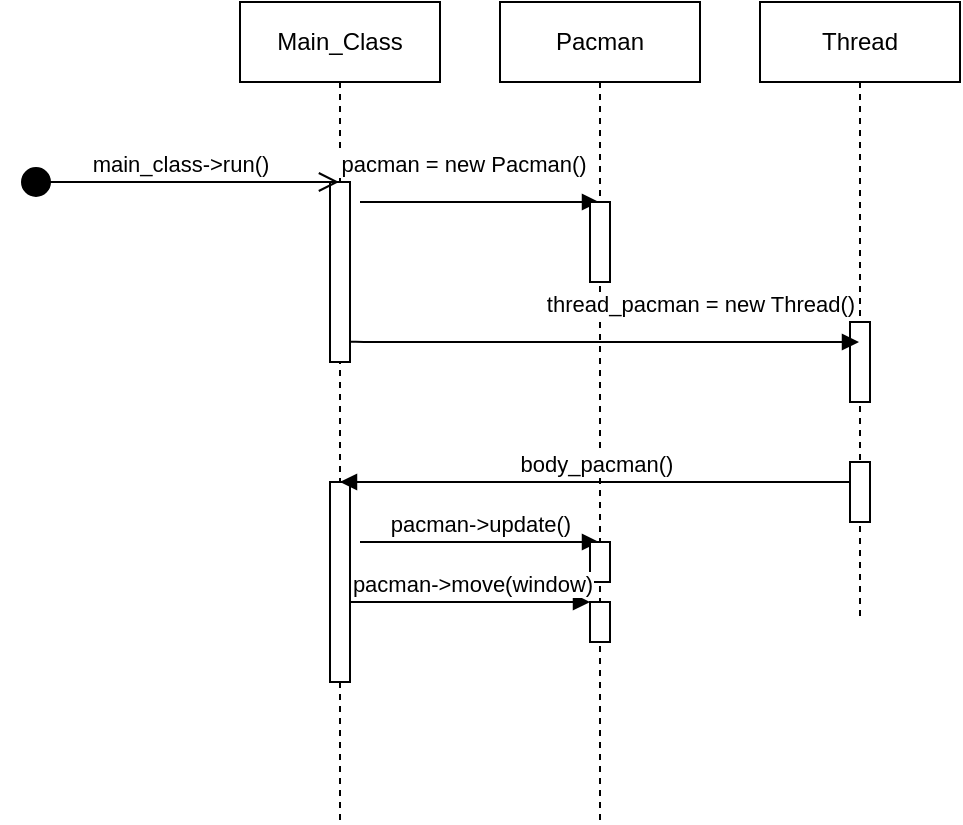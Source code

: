 <mxfile>
    <diagram id="5A05ZmzQna_nABxJGc6W" name="Page-1">
        <mxGraphModel dx="609" dy="1332" grid="1" gridSize="10" guides="1" tooltips="1" connect="1" arrows="1" fold="1" page="1" pageScale="1" pageWidth="850" pageHeight="1100" math="0" shadow="0">
            <root>
                <mxCell id="0"/>
                <mxCell id="1" parent="0"/>
                <mxCell id="3" value="Main_Class" style="shape=umlLifeline;perimeter=lifelinePerimeter;whiteSpace=wrap;html=1;container=1;collapsible=0;recursiveResize=0;outlineConnect=0;size=40;" vertex="1" parent="1">
                    <mxGeometry x="210" y="-10" width="100" height="410" as="geometry"/>
                </mxCell>
                <mxCell id="5" value="" style="html=1;points=[];perimeter=orthogonalPerimeter;" vertex="1" parent="3">
                    <mxGeometry x="45" y="90" width="10" height="90" as="geometry"/>
                </mxCell>
                <mxCell id="8" value="&amp;nbsp;pacman = new Pacman()" style="html=1;verticalAlign=bottom;endArrow=block;" edge="1" parent="3" target="9">
                    <mxGeometry x="-0.163" y="10" width="80" relative="1" as="geometry">
                        <mxPoint x="60" y="100" as="sourcePoint"/>
                        <mxPoint x="140" y="100" as="targetPoint"/>
                        <mxPoint as="offset"/>
                    </mxGeometry>
                </mxCell>
                <mxCell id="19" value="" style="html=1;points=[];perimeter=orthogonalPerimeter;" vertex="1" parent="3">
                    <mxGeometry x="45" y="240" width="10" height="100" as="geometry"/>
                </mxCell>
                <mxCell id="24" value="pacman-&amp;gt;update()" style="html=1;verticalAlign=bottom;endArrow=block;" edge="1" parent="3" target="9">
                    <mxGeometry width="80" relative="1" as="geometry">
                        <mxPoint x="60" y="270" as="sourcePoint"/>
                        <mxPoint x="140" y="270" as="targetPoint"/>
                    </mxGeometry>
                </mxCell>
                <mxCell id="9" value="Pacman" style="shape=umlLifeline;perimeter=lifelinePerimeter;whiteSpace=wrap;html=1;container=1;collapsible=0;recursiveResize=0;outlineConnect=0;size=40;" vertex="1" parent="1">
                    <mxGeometry x="340" y="-10" width="100" height="410" as="geometry"/>
                </mxCell>
                <mxCell id="10" value="" style="html=1;points=[];perimeter=orthogonalPerimeter;" vertex="1" parent="9">
                    <mxGeometry x="45" y="100" width="10" height="40" as="geometry"/>
                </mxCell>
                <mxCell id="25" value="" style="html=1;points=[];perimeter=orthogonalPerimeter;" vertex="1" parent="9">
                    <mxGeometry x="45" y="270" width="10" height="20" as="geometry"/>
                </mxCell>
                <mxCell id="26" value="pacman-&amp;gt;move(window)" style="html=1;verticalAlign=bottom;endArrow=block;" edge="1" parent="9">
                    <mxGeometry width="80" relative="1" as="geometry">
                        <mxPoint x="-74.5" y="300" as="sourcePoint"/>
                        <mxPoint x="45.0" y="300" as="targetPoint"/>
                    </mxGeometry>
                </mxCell>
                <mxCell id="27" value="" style="html=1;points=[];perimeter=orthogonalPerimeter;" vertex="1" parent="9">
                    <mxGeometry x="45" y="300" width="10" height="20" as="geometry"/>
                </mxCell>
                <mxCell id="13" value="Thread" style="shape=umlLifeline;perimeter=lifelinePerimeter;whiteSpace=wrap;html=1;container=1;collapsible=0;recursiveResize=0;outlineConnect=0;size=40;" vertex="1" parent="1">
                    <mxGeometry x="470" y="-10" width="100" height="310" as="geometry"/>
                </mxCell>
                <mxCell id="14" value="" style="html=1;points=[];perimeter=orthogonalPerimeter;" vertex="1" parent="13">
                    <mxGeometry x="45" y="160" width="10" height="40" as="geometry"/>
                </mxCell>
                <mxCell id="15" value="" style="html=1;points=[];perimeter=orthogonalPerimeter;" vertex="1" parent="13">
                    <mxGeometry x="45" y="230" width="10" height="30" as="geometry"/>
                </mxCell>
                <mxCell id="12" value="thread_pacman = new Thread()" style="html=1;verticalAlign=bottom;endArrow=block;exitX=1.049;exitY=0.887;exitDx=0;exitDy=0;exitPerimeter=0;" edge="1" parent="1" source="5" target="13">
                    <mxGeometry x="0.375" y="10" width="80" relative="1" as="geometry">
                        <mxPoint x="265" y="150" as="sourcePoint"/>
                        <mxPoint x="480" y="150" as="targetPoint"/>
                        <mxPoint as="offset"/>
                        <Array as="points">
                            <mxPoint x="270" y="160"/>
                        </Array>
                    </mxGeometry>
                </mxCell>
                <mxCell id="18" value="body_pacman()" style="html=1;verticalAlign=bottom;endArrow=block;" edge="1" parent="1" source="15" target="3">
                    <mxGeometry width="80" relative="1" as="geometry">
                        <mxPoint x="300" y="190" as="sourcePoint"/>
                        <mxPoint x="380" y="190" as="targetPoint"/>
                        <Array as="points">
                            <mxPoint x="370" y="230"/>
                        </Array>
                    </mxGeometry>
                </mxCell>
                <mxCell id="23" value="main_class-&amp;gt;run()" style="html=1;verticalAlign=bottom;startArrow=circle;startFill=1;endArrow=open;startSize=6;endSize=8;" edge="1" parent="1" target="3">
                    <mxGeometry width="80" relative="1" as="geometry">
                        <mxPoint x="100" y="80" as="sourcePoint"/>
                        <mxPoint x="180" y="100" as="targetPoint"/>
                        <Array as="points">
                            <mxPoint x="120" y="80"/>
                        </Array>
                    </mxGeometry>
                </mxCell>
            </root>
        </mxGraphModel>
    </diagram>
</mxfile>